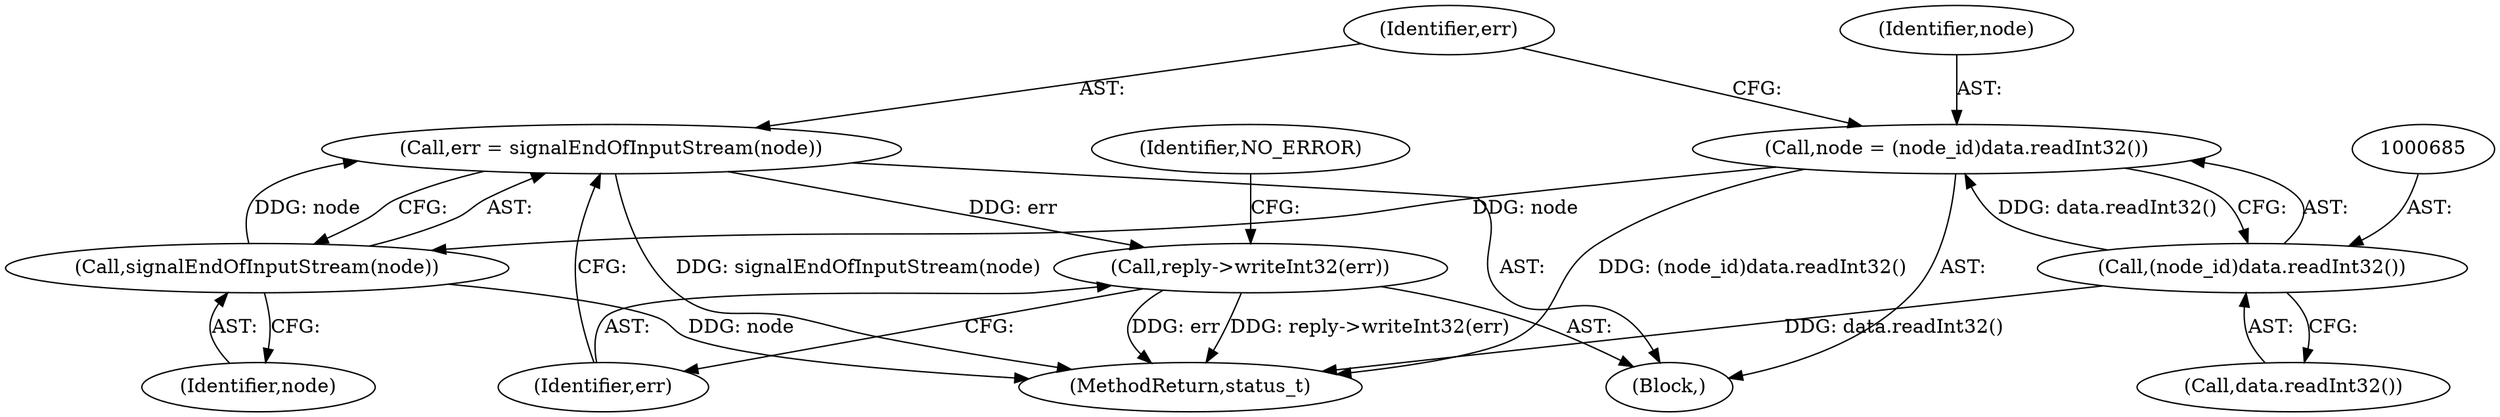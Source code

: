 digraph "0_Android_1171e7c047bf79e7c93342bb6a812c9edd86aa84@API" {
"1000688" [label="(Call,err = signalEndOfInputStream(node))"];
"1000690" [label="(Call,signalEndOfInputStream(node))"];
"1000682" [label="(Call,node = (node_id)data.readInt32())"];
"1000684" [label="(Call,(node_id)data.readInt32())"];
"1000692" [label="(Call,reply->writeInt32(err))"];
"1000689" [label="(Identifier,err)"];
"1000690" [label="(Call,signalEndOfInputStream(node))"];
"1000684" [label="(Call,(node_id)data.readInt32())"];
"1000693" [label="(Identifier,err)"];
"1000683" [label="(Identifier,node)"];
"1000695" [label="(Identifier,NO_ERROR)"];
"1000686" [label="(Call,data.readInt32())"];
"1000691" [label="(Identifier,node)"];
"1000688" [label="(Call,err = signalEndOfInputStream(node))"];
"1000692" [label="(Call,reply->writeInt32(err))"];
"1000682" [label="(Call,node = (node_id)data.readInt32())"];
"1000676" [label="(Block,)"];
"1001075" [label="(MethodReturn,status_t)"];
"1000688" -> "1000676"  [label="AST: "];
"1000688" -> "1000690"  [label="CFG: "];
"1000689" -> "1000688"  [label="AST: "];
"1000690" -> "1000688"  [label="AST: "];
"1000693" -> "1000688"  [label="CFG: "];
"1000688" -> "1001075"  [label="DDG: signalEndOfInputStream(node)"];
"1000690" -> "1000688"  [label="DDG: node"];
"1000688" -> "1000692"  [label="DDG: err"];
"1000690" -> "1000691"  [label="CFG: "];
"1000691" -> "1000690"  [label="AST: "];
"1000690" -> "1001075"  [label="DDG: node"];
"1000682" -> "1000690"  [label="DDG: node"];
"1000682" -> "1000676"  [label="AST: "];
"1000682" -> "1000684"  [label="CFG: "];
"1000683" -> "1000682"  [label="AST: "];
"1000684" -> "1000682"  [label="AST: "];
"1000689" -> "1000682"  [label="CFG: "];
"1000682" -> "1001075"  [label="DDG: (node_id)data.readInt32()"];
"1000684" -> "1000682"  [label="DDG: data.readInt32()"];
"1000684" -> "1000686"  [label="CFG: "];
"1000685" -> "1000684"  [label="AST: "];
"1000686" -> "1000684"  [label="AST: "];
"1000684" -> "1001075"  [label="DDG: data.readInt32()"];
"1000692" -> "1000676"  [label="AST: "];
"1000692" -> "1000693"  [label="CFG: "];
"1000693" -> "1000692"  [label="AST: "];
"1000695" -> "1000692"  [label="CFG: "];
"1000692" -> "1001075"  [label="DDG: err"];
"1000692" -> "1001075"  [label="DDG: reply->writeInt32(err)"];
}
